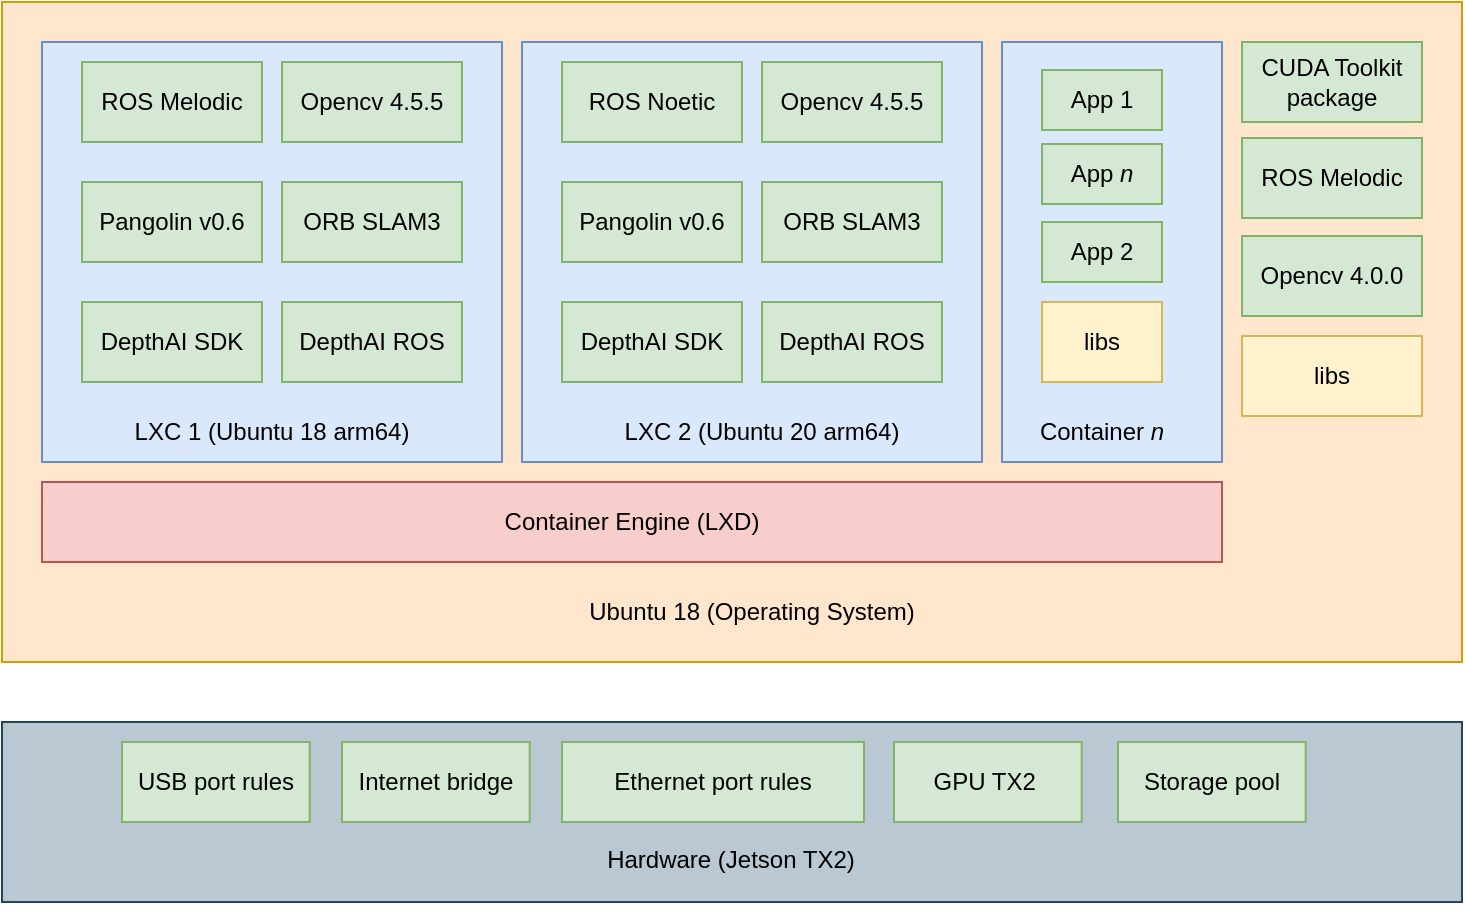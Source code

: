 <mxfile version="21.1.8" type="github">
  <diagram name="Page-1" id="GR2TPCHIKVuN_qiPYWpH">
    <mxGraphModel dx="1195" dy="663" grid="1" gridSize="10" guides="1" tooltips="1" connect="1" arrows="1" fold="1" page="1" pageScale="1" pageWidth="850" pageHeight="1100" math="0" shadow="0">
      <root>
        <mxCell id="0" />
        <mxCell id="1" parent="0" />
        <mxCell id="ngOXgIbpAtXpA_VrTNVO-2" value="" style="rounded=0;whiteSpace=wrap;html=1;fillColor=#ffe6cc;strokeColor=#d79b00;" vertex="1" parent="1">
          <mxGeometry x="20" y="80" width="730" height="330" as="geometry" />
        </mxCell>
        <mxCell id="ngOXgIbpAtXpA_VrTNVO-15" value="Ubuntu 18 (Operating System)" style="text;html=1;strokeColor=none;fillColor=none;align=center;verticalAlign=middle;whiteSpace=wrap;rounded=0;" vertex="1" parent="1">
          <mxGeometry x="290" y="370" width="210" height="30" as="geometry" />
        </mxCell>
        <mxCell id="ngOXgIbpAtXpA_VrTNVO-26" value="Opencv 4.0.0" style="rounded=0;whiteSpace=wrap;html=1;fillColor=#d5e8d4;strokeColor=#82b366;" vertex="1" parent="1">
          <mxGeometry x="640" y="197" width="90" height="40" as="geometry" />
        </mxCell>
        <mxCell id="ngOXgIbpAtXpA_VrTNVO-27" value="ROS Melodic" style="rounded=0;whiteSpace=wrap;html=1;fillColor=#d5e8d4;strokeColor=#82b366;" vertex="1" parent="1">
          <mxGeometry x="640" y="148" width="90" height="40" as="geometry" />
        </mxCell>
        <mxCell id="ngOXgIbpAtXpA_VrTNVO-28" value="" style="group" vertex="1" connectable="0" parent="1">
          <mxGeometry x="40" y="100" width="590" height="260" as="geometry" />
        </mxCell>
        <mxCell id="ngOXgIbpAtXpA_VrTNVO-12" value="" style="rounded=0;whiteSpace=wrap;html=1;fillColor=#dae8fc;strokeColor=#6c8ebf;" vertex="1" parent="ngOXgIbpAtXpA_VrTNVO-28">
          <mxGeometry width="230" height="210" as="geometry" />
        </mxCell>
        <mxCell id="ngOXgIbpAtXpA_VrTNVO-3" value="ROS Melodic" style="rounded=0;whiteSpace=wrap;html=1;fillColor=#d5e8d4;strokeColor=#82b366;" vertex="1" parent="ngOXgIbpAtXpA_VrTNVO-28">
          <mxGeometry x="20" y="10" width="90" height="40" as="geometry" />
        </mxCell>
        <mxCell id="ngOXgIbpAtXpA_VrTNVO-4" value="Opencv 4.5.5" style="rounded=0;whiteSpace=wrap;html=1;fillColor=#d5e8d4;strokeColor=#82b366;" vertex="1" parent="ngOXgIbpAtXpA_VrTNVO-28">
          <mxGeometry x="120" y="10" width="90" height="40" as="geometry" />
        </mxCell>
        <mxCell id="ngOXgIbpAtXpA_VrTNVO-6" value="Pangolin v0.6" style="rounded=0;whiteSpace=wrap;html=1;fillColor=#d5e8d4;strokeColor=#82b366;" vertex="1" parent="ngOXgIbpAtXpA_VrTNVO-28">
          <mxGeometry x="20" y="70" width="90" height="40" as="geometry" />
        </mxCell>
        <mxCell id="ngOXgIbpAtXpA_VrTNVO-7" value="ORB SLAM3" style="rounded=0;whiteSpace=wrap;html=1;fillColor=#d5e8d4;strokeColor=#82b366;" vertex="1" parent="ngOXgIbpAtXpA_VrTNVO-28">
          <mxGeometry x="120" y="70" width="90" height="40" as="geometry" />
        </mxCell>
        <mxCell id="ngOXgIbpAtXpA_VrTNVO-8" value="DepthAI SDK" style="rounded=0;whiteSpace=wrap;html=1;fillColor=#d5e8d4;strokeColor=#82b366;" vertex="1" parent="ngOXgIbpAtXpA_VrTNVO-28">
          <mxGeometry x="20" y="130" width="90" height="40" as="geometry" />
        </mxCell>
        <mxCell id="ngOXgIbpAtXpA_VrTNVO-9" value="DepthAI ROS" style="rounded=0;whiteSpace=wrap;html=1;fillColor=#d5e8d4;strokeColor=#82b366;" vertex="1" parent="ngOXgIbpAtXpA_VrTNVO-28">
          <mxGeometry x="120" y="130" width="90" height="40" as="geometry" />
        </mxCell>
        <mxCell id="ngOXgIbpAtXpA_VrTNVO-13" value="LXC 1 (Ubuntu 18 arm64)" style="text;html=1;strokeColor=none;fillColor=none;align=center;verticalAlign=middle;whiteSpace=wrap;rounded=0;" vertex="1" parent="ngOXgIbpAtXpA_VrTNVO-28">
          <mxGeometry x="35" y="180" width="160" height="30" as="geometry" />
        </mxCell>
        <mxCell id="ngOXgIbpAtXpA_VrTNVO-14" value="Container Engine (LXD)" style="rounded=0;whiteSpace=wrap;html=1;fillColor=#f8cecc;strokeColor=#b85450;" vertex="1" parent="ngOXgIbpAtXpA_VrTNVO-28">
          <mxGeometry y="220" width="590" height="40" as="geometry" />
        </mxCell>
        <mxCell id="ngOXgIbpAtXpA_VrTNVO-30" value="" style="group" vertex="1" connectable="0" parent="1">
          <mxGeometry x="280" y="100" width="230" height="260" as="geometry" />
        </mxCell>
        <mxCell id="ngOXgIbpAtXpA_VrTNVO-31" value="" style="rounded=0;whiteSpace=wrap;html=1;fillColor=#dae8fc;strokeColor=#6c8ebf;" vertex="1" parent="ngOXgIbpAtXpA_VrTNVO-30">
          <mxGeometry width="230" height="210" as="geometry" />
        </mxCell>
        <mxCell id="ngOXgIbpAtXpA_VrTNVO-32" value="ROS Noetic" style="rounded=0;whiteSpace=wrap;html=1;fillColor=#d5e8d4;strokeColor=#82b366;" vertex="1" parent="ngOXgIbpAtXpA_VrTNVO-30">
          <mxGeometry x="20" y="10" width="90" height="40" as="geometry" />
        </mxCell>
        <mxCell id="ngOXgIbpAtXpA_VrTNVO-33" value="Opencv 4.5.5" style="rounded=0;whiteSpace=wrap;html=1;fillColor=#d5e8d4;strokeColor=#82b366;" vertex="1" parent="ngOXgIbpAtXpA_VrTNVO-30">
          <mxGeometry x="120" y="10" width="90" height="40" as="geometry" />
        </mxCell>
        <mxCell id="ngOXgIbpAtXpA_VrTNVO-34" value="Pangolin v0.6" style="rounded=0;whiteSpace=wrap;html=1;fillColor=#d5e8d4;strokeColor=#82b366;" vertex="1" parent="ngOXgIbpAtXpA_VrTNVO-30">
          <mxGeometry x="20" y="70" width="90" height="40" as="geometry" />
        </mxCell>
        <mxCell id="ngOXgIbpAtXpA_VrTNVO-35" value="ORB SLAM3" style="rounded=0;whiteSpace=wrap;html=1;fillColor=#d5e8d4;strokeColor=#82b366;" vertex="1" parent="ngOXgIbpAtXpA_VrTNVO-30">
          <mxGeometry x="120" y="70" width="90" height="40" as="geometry" />
        </mxCell>
        <mxCell id="ngOXgIbpAtXpA_VrTNVO-36" value="DepthAI SDK" style="rounded=0;whiteSpace=wrap;html=1;fillColor=#d5e8d4;strokeColor=#82b366;" vertex="1" parent="ngOXgIbpAtXpA_VrTNVO-30">
          <mxGeometry x="20" y="130" width="90" height="40" as="geometry" />
        </mxCell>
        <mxCell id="ngOXgIbpAtXpA_VrTNVO-37" value="DepthAI ROS" style="rounded=0;whiteSpace=wrap;html=1;fillColor=#d5e8d4;strokeColor=#82b366;" vertex="1" parent="ngOXgIbpAtXpA_VrTNVO-30">
          <mxGeometry x="120" y="130" width="90" height="40" as="geometry" />
        </mxCell>
        <mxCell id="ngOXgIbpAtXpA_VrTNVO-38" value="LXC 2 (Ubuntu 20 arm64)" style="text;html=1;strokeColor=none;fillColor=none;align=center;verticalAlign=middle;whiteSpace=wrap;rounded=0;" vertex="1" parent="ngOXgIbpAtXpA_VrTNVO-30">
          <mxGeometry x="40" y="180" width="160" height="30" as="geometry" />
        </mxCell>
        <mxCell id="ngOXgIbpAtXpA_VrTNVO-40" value="" style="group" vertex="1" connectable="0" parent="1">
          <mxGeometry x="20" y="440" width="730" height="100" as="geometry" />
        </mxCell>
        <mxCell id="ngOXgIbpAtXpA_VrTNVO-16" value="" style="rounded=0;whiteSpace=wrap;html=1;fillColor=#bac8d3;strokeColor=#23445d;" vertex="1" parent="ngOXgIbpAtXpA_VrTNVO-40">
          <mxGeometry width="730" height="90" as="geometry" />
        </mxCell>
        <mxCell id="ngOXgIbpAtXpA_VrTNVO-17" value="Hardware (Jetson TX2)" style="text;html=1;strokeColor=none;fillColor=none;align=center;verticalAlign=middle;whiteSpace=wrap;rounded=0;" vertex="1" parent="ngOXgIbpAtXpA_VrTNVO-40">
          <mxGeometry x="250.29" y="54" width="229.429" height="30" as="geometry" />
        </mxCell>
        <mxCell id="ngOXgIbpAtXpA_VrTNVO-19" value="USB port rules" style="rounded=0;whiteSpace=wrap;html=1;fillColor=#d5e8d4;strokeColor=#82b366;" vertex="1" parent="ngOXgIbpAtXpA_VrTNVO-40">
          <mxGeometry x="59.999" y="10" width="93.857" height="40" as="geometry" />
        </mxCell>
        <mxCell id="ngOXgIbpAtXpA_VrTNVO-21" value="Internet bridge" style="rounded=0;whiteSpace=wrap;html=1;fillColor=#d5e8d4;strokeColor=#82b366;" vertex="1" parent="ngOXgIbpAtXpA_VrTNVO-40">
          <mxGeometry x="170.004" y="10" width="93.857" height="40" as="geometry" />
        </mxCell>
        <mxCell id="ngOXgIbpAtXpA_VrTNVO-22" value="Ethernet port rules" style="rounded=0;whiteSpace=wrap;html=1;fillColor=#d5e8d4;strokeColor=#82b366;" vertex="1" parent="ngOXgIbpAtXpA_VrTNVO-40">
          <mxGeometry x="280" y="10" width="151" height="40" as="geometry" />
        </mxCell>
        <mxCell id="ngOXgIbpAtXpA_VrTNVO-23" value="GPU TX2&amp;nbsp;" style="rounded=0;whiteSpace=wrap;html=1;fillColor=#d5e8d4;strokeColor=#82b366;" vertex="1" parent="ngOXgIbpAtXpA_VrTNVO-40">
          <mxGeometry x="446.001" y="10" width="93.857" height="40" as="geometry" />
        </mxCell>
        <mxCell id="ngOXgIbpAtXpA_VrTNVO-41" value="Storage pool" style="rounded=0;whiteSpace=wrap;html=1;fillColor=#d5e8d4;strokeColor=#82b366;" vertex="1" parent="ngOXgIbpAtXpA_VrTNVO-40">
          <mxGeometry x="557.997" y="10" width="93.857" height="40" as="geometry" />
        </mxCell>
        <mxCell id="ngOXgIbpAtXpA_VrTNVO-24" value="CUDA Toolkit package" style="rounded=0;whiteSpace=wrap;html=1;fillColor=#d5e8d4;strokeColor=#82b366;" vertex="1" parent="1">
          <mxGeometry x="640" y="100" width="90" height="40" as="geometry" />
        </mxCell>
        <mxCell id="ngOXgIbpAtXpA_VrTNVO-60" value="" style="group" vertex="1" connectable="0" parent="1">
          <mxGeometry x="520" y="100" width="110" height="210" as="geometry" />
        </mxCell>
        <mxCell id="ngOXgIbpAtXpA_VrTNVO-52" value="" style="rounded=0;whiteSpace=wrap;html=1;fillColor=#dae8fc;strokeColor=#6c8ebf;" vertex="1" parent="ngOXgIbpAtXpA_VrTNVO-60">
          <mxGeometry width="110" height="210" as="geometry" />
        </mxCell>
        <mxCell id="ngOXgIbpAtXpA_VrTNVO-53" value="App 1" style="rounded=0;whiteSpace=wrap;html=1;fillColor=#d5e8d4;strokeColor=#82b366;" vertex="1" parent="ngOXgIbpAtXpA_VrTNVO-60">
          <mxGeometry x="20" y="14" width="60" height="30" as="geometry" />
        </mxCell>
        <mxCell id="ngOXgIbpAtXpA_VrTNVO-54" value="App 2" style="rounded=0;whiteSpace=wrap;html=1;fillColor=#d5e8d4;strokeColor=#82b366;" vertex="1" parent="ngOXgIbpAtXpA_VrTNVO-60">
          <mxGeometry x="20" y="90" width="60" height="30" as="geometry" />
        </mxCell>
        <mxCell id="ngOXgIbpAtXpA_VrTNVO-55" value="App &lt;i&gt;n&lt;/i&gt;" style="rounded=0;whiteSpace=wrap;html=1;fillColor=#d5e8d4;strokeColor=#82b366;" vertex="1" parent="ngOXgIbpAtXpA_VrTNVO-60">
          <mxGeometry x="20" y="51" width="60" height="30" as="geometry" />
        </mxCell>
        <mxCell id="ngOXgIbpAtXpA_VrTNVO-58" value="libs" style="rounded=0;whiteSpace=wrap;html=1;fillColor=#fff2cc;strokeColor=#d6b656;" vertex="1" parent="ngOXgIbpAtXpA_VrTNVO-60">
          <mxGeometry x="20" y="130" width="60" height="40" as="geometry" />
        </mxCell>
        <mxCell id="ngOXgIbpAtXpA_VrTNVO-59" value="Container &lt;i&gt;n&lt;/i&gt;" style="text;html=1;strokeColor=none;fillColor=none;align=center;verticalAlign=middle;whiteSpace=wrap;rounded=0;" vertex="1" parent="ngOXgIbpAtXpA_VrTNVO-60">
          <mxGeometry x="10" y="180" width="80" height="30" as="geometry" />
        </mxCell>
        <mxCell id="ngOXgIbpAtXpA_VrTNVO-61" value="libs" style="rounded=0;whiteSpace=wrap;html=1;fillColor=#fff2cc;strokeColor=#d6b656;" vertex="1" parent="1">
          <mxGeometry x="640" y="247" width="90" height="40" as="geometry" />
        </mxCell>
      </root>
    </mxGraphModel>
  </diagram>
</mxfile>
